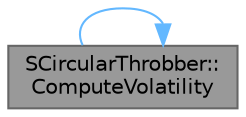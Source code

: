 digraph "SCircularThrobber::ComputeVolatility"
{
 // INTERACTIVE_SVG=YES
 // LATEX_PDF_SIZE
  bgcolor="transparent";
  edge [fontname=Helvetica,fontsize=10,labelfontname=Helvetica,labelfontsize=10];
  node [fontname=Helvetica,fontsize=10,shape=box,height=0.2,width=0.4];
  rankdir="LR";
  Node1 [id="Node000001",label="SCircularThrobber::\lComputeVolatility",height=0.2,width=0.4,color="gray40", fillcolor="grey60", style="filled", fontcolor="black",tooltip="Recomputes the volatility of the widget."];
  Node1 -> Node1 [id="edge1_Node000001_Node000001",color="steelblue1",style="solid",tooltip=" "];
}

